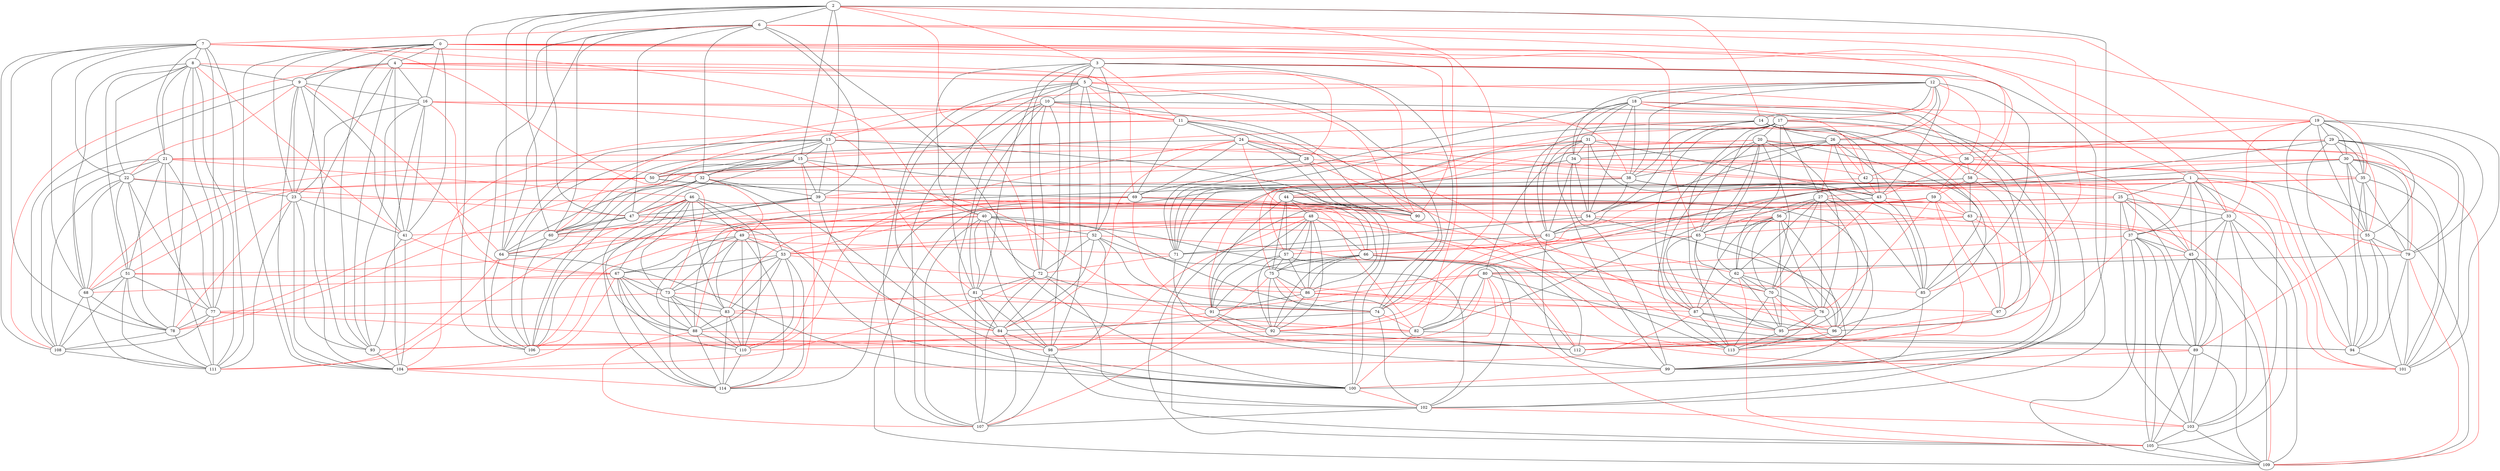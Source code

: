 graph {
	0 -- 1 [color=red]
	0 -- 4
	0 -- 9
	0 -- 16
	0 -- 23
	0 -- 33 [color=red]
	0 -- 35 [color=red]
	0 -- 41
	0 -- 65 [color=red]
	0 -- 90 [color=red]
	0 -- 93
	0 -- 104
	1 -- 25
	1 -- 27 [color=red]
	1 -- 33
	1 -- 37
	1 -- 45
	1 -- 57 [color=red]
	1 -- 89
	1 -- 101 [color=red]
	1 -- 103
	1 -- 105
	1 -- 109
	2 -- 3 [color=red]
	2 -- 6
	2 -- 13
	2 -- 14 [color=red]
	2 -- 15
	2 -- 47
	2 -- 60
	2 -- 64
	2 -- 72 [color=red]
	2 -- 74 [color=red]
	2 -- 100
	2 -- 106
	3 -- 5
	3 -- 11 [color=red]
	3 -- 26 [color=red]
	3 -- 40
	3 -- 52
	3 -- 58 [color=red]
	3 -- 72
	3 -- 74
	3 -- 81
	3 -- 84
	3 -- 102
	4 -- 5 [color=red]
	4 -- 9
	4 -- 16
	4 -- 23
	4 -- 28 [color=red]
	4 -- 41
	4 -- 69 [color=red]
	4 -- 93
	4 -- 104
	4 -- 108 [color=red]
	5 -- 10
	5 -- 11 [color=red]
	5 -- 52
	5 -- 74
	5 -- 81
	5 -- 84
	5 -- 90 [color=red]
	5 -- 97 [color=red]
	5 -- 98
	5 -- 107
	6 -- 7 [color=red]
	6 -- 32
	6 -- 39
	6 -- 47
	6 -- 55 [color=red]
	6 -- 58 [color=red]
	6 -- 60
	6 -- 64
	6 -- 85 [color=red]
	6 -- 100
	6 -- 106
	7 -- 8
	7 -- 21
	7 -- 22
	7 -- 40 [color=red]
	7 -- 68
	7 -- 73 [color=red]
	7 -- 77
	7 -- 78
	7 -- 82 [color=red]
	7 -- 108
	7 -- 111
	8 -- 9
	8 -- 21
	8 -- 22
	8 -- 41 [color=red]
	8 -- 51
	8 -- 68
	8 -- 77
	8 -- 78
	8 -- 90 [color=red]
	8 -- 111
	9 -- 16
	9 -- 22 [color=red]
	9 -- 23
	9 -- 41
	9 -- 64 [color=red]
	9 -- 93
	9 -- 104
	9 -- 108
	10 -- 11 [color=red]
	10 -- 60 [color=red]
	10 -- 72
	10 -- 74
	10 -- 81
	10 -- 84
	10 -- 98
	10 -- 102
	10 -- 107
	11 -- 24
	11 -- 28
	11 -- 50 [color=red]
	11 -- 69
	11 -- 90
	11 -- 97 [color=red]
	11 -- 104 [color=red]
	12 -- 13 [color=red]
	12 -- 14
	12 -- 17 [color=red]
	12 -- 18
	12 -- 26
	12 -- 34
	12 -- 36 [color=red]
	12 -- 38
	12 -- 43
	12 -- 85
	13 -- 15
	13 -- 32
	13 -- 39
	13 -- 45 [color=red]
	13 -- 60
	13 -- 64
	13 -- 100
	13 -- 106
	13 -- 110 [color=red]
	14 -- 15 [color=red]
	14 -- 26
	14 -- 38
	14 -- 43
	14 -- 54
	14 -- 71
	14 -- 85
	14 -- 99
	15 -- 32
	15 -- 39
	15 -- 47
	15 -- 60
	15 -- 68 [color=red]
	15 -- 92 [color=red]
	15 -- 100
	15 -- 106
	15 -- 114 [color=red]
	16 -- 17 [color=red]
	16 -- 23
	16 -- 38 [color=red]
	16 -- 41
	16 -- 67 [color=red]
	16 -- 81 [color=red]
	16 -- 93
	16 -- 104
	17 -- 20
	17 -- 27
	17 -- 58 [color=red]
	17 -- 62
	17 -- 65
	17 -- 87
	17 -- 95
	17 -- 96
	17 -- 113
	18 -- 19 [color=red]
	18 -- 31
	18 -- 34
	18 -- 36 [color=red]
	18 -- 38
	18 -- 42 [color=red]
	18 -- 54
	18 -- 61
	18 -- 71
	18 -- 99
	19 -- 29
	19 -- 30
	19 -- 33 [color=red]
	19 -- 35
	19 -- 36 [color=red]
	19 -- 44 [color=red]
	19 -- 55
	19 -- 79
	19 -- 94
	19 -- 101
	20 -- 21 [color=red]
	20 -- 36 [color=red]
	20 -- 62
	20 -- 65
	20 -- 70
	20 -- 75 [color=red]
	20 -- 76
	20 -- 87
	20 -- 96
	20 -- 113
	21 -- 22
	21 -- 32 [color=red]
	21 -- 46 [color=red]
	21 -- 51
	21 -- 68
	21 -- 77
	21 -- 108
	21 -- 111
	22 -- 23
	22 -- 47 [color=red]
	22 -- 51
	22 -- 68
	22 -- 77
	22 -- 78
	22 -- 108
	23 -- 41
	23 -- 78 [color=red]
	23 -- 90 [color=red]
	23 -- 93
	23 -- 104
	23 -- 111
	24 -- 25 [color=red]
	24 -- 28
	24 -- 50
	24 -- 66 [color=red]
	24 -- 69
	24 -- 84 [color=red]
	24 -- 87 [color=red]
	24 -- 90
	24 -- 110 [color=red]
	25 -- 33
	25 -- 37
	25 -- 45
	25 -- 53 [color=red]
	25 -- 89
	25 -- 103
	25 -- 105
	25 -- 106 [color=red]
	25 -- 109
	26 -- 27 [color=red]
	26 -- 34
	26 -- 38
	26 -- 42 [color=red]
	26 -- 43
	26 -- 61
	26 -- 85
	27 -- 56
	27 -- 62
	27 -- 63 [color=red]
	27 -- 65
	27 -- 70
	27 -- 76
	27 -- 95
	27 -- 96
	28 -- 38 [color=red]
	28 -- 50
	28 -- 69
	28 -- 78 [color=red]
	28 -- 90
	28 -- 113 [color=red]
	29 -- 30
	29 -- 35
	29 -- 42 [color=red]
	29 -- 55
	29 -- 79
	29 -- 80
	29 -- 82
	29 -- 91 [color=red]
	29 -- 94
	29 -- 101
	30 -- 35
	30 -- 44 [color=red]
	30 -- 50 [color=red]
	30 -- 55
	30 -- 79
	30 -- 82
	30 -- 94
	30 -- 101
	30 -- 109 [color=red]
	31 -- 32 [color=red]
	31 -- 34
	31 -- 43
	31 -- 54
	31 -- 55 [color=red]
	31 -- 61
	31 -- 71
	31 -- 79 [color=red]
	31 -- 85
	31 -- 99
	32 -- 39
	32 -- 47
	32 -- 49 [color=red]
	32 -- 64
	32 -- 100
	32 -- 106
	33 -- 37
	33 -- 45
	33 -- 89
	33 -- 103
	33 -- 105
	33 -- 109
	34 -- 35 [color=red]
	34 -- 42 [color=red]
	34 -- 54
	34 -- 61
	34 -- 71
	34 -- 94 [color=red]
	34 -- 99
	35 -- 44 [color=red]
	35 -- 55
	35 -- 79
	35 -- 92 [color=red]
	35 -- 94
	35 -- 101
	36 -- 37 [color=red]
	36 -- 43 [color=red]
	36 -- 58 [color=red]
	36 -- 59 [color=red]
	37 -- 45
	37 -- 80 [color=red]
	37 -- 89
	37 -- 95 [color=red]
	37 -- 103
	37 -- 105
	37 -- 109
	38 -- 39 [color=red]
	38 -- 43
	38 -- 54
	38 -- 71
	38 -- 85
	39 -- 47
	39 -- 54 [color=red]
	39 -- 60
	39 -- 82 [color=red]
	39 -- 100
	39 -- 106
	40 -- 41 [color=red]
	40 -- 51 [color=red]
	40 -- 52
	40 -- 72
	40 -- 74
	40 -- 81
	40 -- 98
	40 -- 102
	40 -- 107
	41 -- 67 [color=red]
	41 -- 93
	41 -- 104
	42 -- 43 [color=red]
	42 -- 57 [color=red]
	42 -- 63 [color=red]
	43 -- 61
	43 -- 70 [color=red]
	43 -- 79 [color=red]
	43 -- 85
	44 -- 45 [color=red]
	44 -- 48
	44 -- 57
	44 -- 66
	44 -- 75
	44 -- 86
	44 -- 91
	44 -- 112
	45 -- 62 [color=red]
	45 -- 89
	45 -- 103
	45 -- 105
	45 -- 109
	46 -- 47 [color=red]
	46 -- 49
	46 -- 53
	46 -- 67
	46 -- 73
	46 -- 83
	46 -- 88
	46 -- 110
	46 -- 111 [color=red]
	46 -- 114
	47 -- 60
	47 -- 61 [color=red]
	47 -- 64
	47 -- 100
	48 -- 49 [color=red]
	48 -- 53 [color=red]
	48 -- 57
	48 -- 66
	48 -- 75
	48 -- 86
	48 -- 91
	48 -- 92
	48 -- 96 [color=red]
	48 -- 98 [color=red]
	49 -- 53
	49 -- 67
	49 -- 73
	49 -- 83
	49 -- 84 [color=red]
	49 -- 88
	49 -- 110
	49 -- 114
	50 -- 51 [color=red]
	50 -- 68 [color=red]
	50 -- 69
	50 -- 78 [color=red]
	50 -- 90
	51 -- 68
	51 -- 77
	51 -- 78
	51 -- 101 [color=red]
	51 -- 108
	51 -- 111
	52 -- 53 [color=red]
	52 -- 72
	52 -- 74
	52 -- 84
	52 -- 98
	52 -- 102
	52 -- 112 [color=red]
	53 -- 67
	53 -- 73
	53 -- 83
	53 -- 86 [color=red]
	53 -- 88
	53 -- 110
	53 -- 114
	54 -- 55 [color=red]
	54 -- 61
	54 -- 71
	54 -- 99
	55 -- 79
	55 -- 89 [color=red]
	55 -- 94
	55 -- 101
	56 -- 57 [color=red]
	56 -- 62
	56 -- 65
	56 -- 70
	56 -- 76
	56 -- 87
	56 -- 95
	56 -- 96
	56 -- 106 [color=red]
	57 -- 75
	57 -- 86
	57 -- 91
	57 -- 92
	57 -- 112
	58 -- 59 [color=red]
	58 -- 63
	58 -- 88
	58 -- 97
	58 -- 101 [color=red]
	58 -- 114
	59 -- 60 [color=red]
	59 -- 63 [color=red]
	59 -- 66 [color=red]
	59 -- 76 [color=red]
	59 -- 97 [color=red]
	59 -- 113 [color=red]
	60 -- 64
	60 -- 71 [color=red]
	60 -- 106
	61 -- 62 [color=red]
	61 -- 71
	61 -- 92 [color=red]
	61 -- 99
	62 -- 70
	62 -- 76
	62 -- 87
	62 -- 95
	62 -- 105 [color=red]
	63 -- 64 [color=red]
	63 -- 65 [color=red]
	63 -- 97
	63 -- 109 [color=red]
	63 -- 112 [color=red]
	64 -- 100
	64 -- 106
	64 -- 111 [color=red]
	65 -- 66 [color=red]
	65 -- 70
	65 -- 87
	65 -- 96
	65 -- 113
	66 -- 75
	66 -- 76 [color=red]
	66 -- 86
	66 -- 91
	66 -- 92
	66 -- 112
	67 -- 68 [color=red]
	67 -- 73
	67 -- 83
	67 -- 88
	67 -- 104 [color=red]
	67 -- 110
	67 -- 114
	68 -- 78
	68 -- 108
	68 -- 111
	69 -- 70 [color=red]
	69 -- 83 [color=red]
	69 -- 88 [color=red]
	69 -- 90
	69 -- 91 [color=red]
	69 -- 95 [color=red]
	70 -- 76
	70 -- 95
	70 -- 103 [color=red]
	70 -- 113
	71 -- 72 [color=red]
	71 -- 99
	72 -- 74
	72 -- 81
	72 -- 102
	72 -- 104 [color=red]
	72 -- 107
	73 -- 74 [color=red]
	73 -- 77 [color=red]
	73 -- 83
	73 -- 88
	73 -- 110
	73 -- 114
	74 -- 82 [color=red]
	74 -- 84
	74 -- 102
	75 -- 76 [color=red]
	75 -- 86
	75 -- 92
	75 -- 107 [color=red]
	75 -- 112
	76 -- 95
	76 -- 96
	76 -- 113
	77 -- 78
	77 -- 82 [color=red]
	77 -- 98 [color=red]
	77 -- 108
	77 -- 111
	78 -- 108
	78 -- 111
	79 -- 80
	79 -- 94
	79 -- 101
	79 -- 109 [color=red]
	80 -- 82
	80 -- 85 [color=red]
	80 -- 86 [color=red]
	80 -- 91 [color=red]
	80 -- 93 [color=red]
	80 -- 94
	80 -- 105 [color=red]
	80 -- 110 [color=red]
	81 -- 82 [color=red]
	81 -- 83 [color=red]
	81 -- 84
	81 -- 98
	81 -- 107
	82 -- 93 [color=red]
	82 -- 94
	82 -- 100 [color=red]
	83 -- 84 [color=red]
	83 -- 88
	83 -- 110
	83 -- 114
	84 -- 98
	84 -- 107
	85 -- 99
	86 -- 87 [color=red]
	86 -- 91
	86 -- 92
	86 -- 97 [color=red]
	87 -- 95
	87 -- 96
	87 -- 104 [color=red]
	87 -- 113
	88 -- 89 [color=red]
	88 -- 107 [color=red]
	88 -- 110
	88 -- 114
	89 -- 99 [color=red]
	89 -- 103
	89 -- 105
	89 -- 109
	91 -- 92
	91 -- 93 [color=red]
	91 -- 112
	92 -- 106 [color=red]
	92 -- 112
	93 -- 104
	94 -- 101
	95 -- 113
	96 -- 112 [color=red]
	96 -- 113
	97 -- 98 [color=red]
	97 -- 112 [color=red]
	98 -- 102
	98 -- 107
	99 -- 100 [color=red]
	100 -- 102 [color=red]
	102 -- 103 [color=red]
	102 -- 107
	103 -- 105
	103 -- 109
	104 -- 114 [color=red]
	105 -- 109
	108 -- 111
	110 -- 114
}
